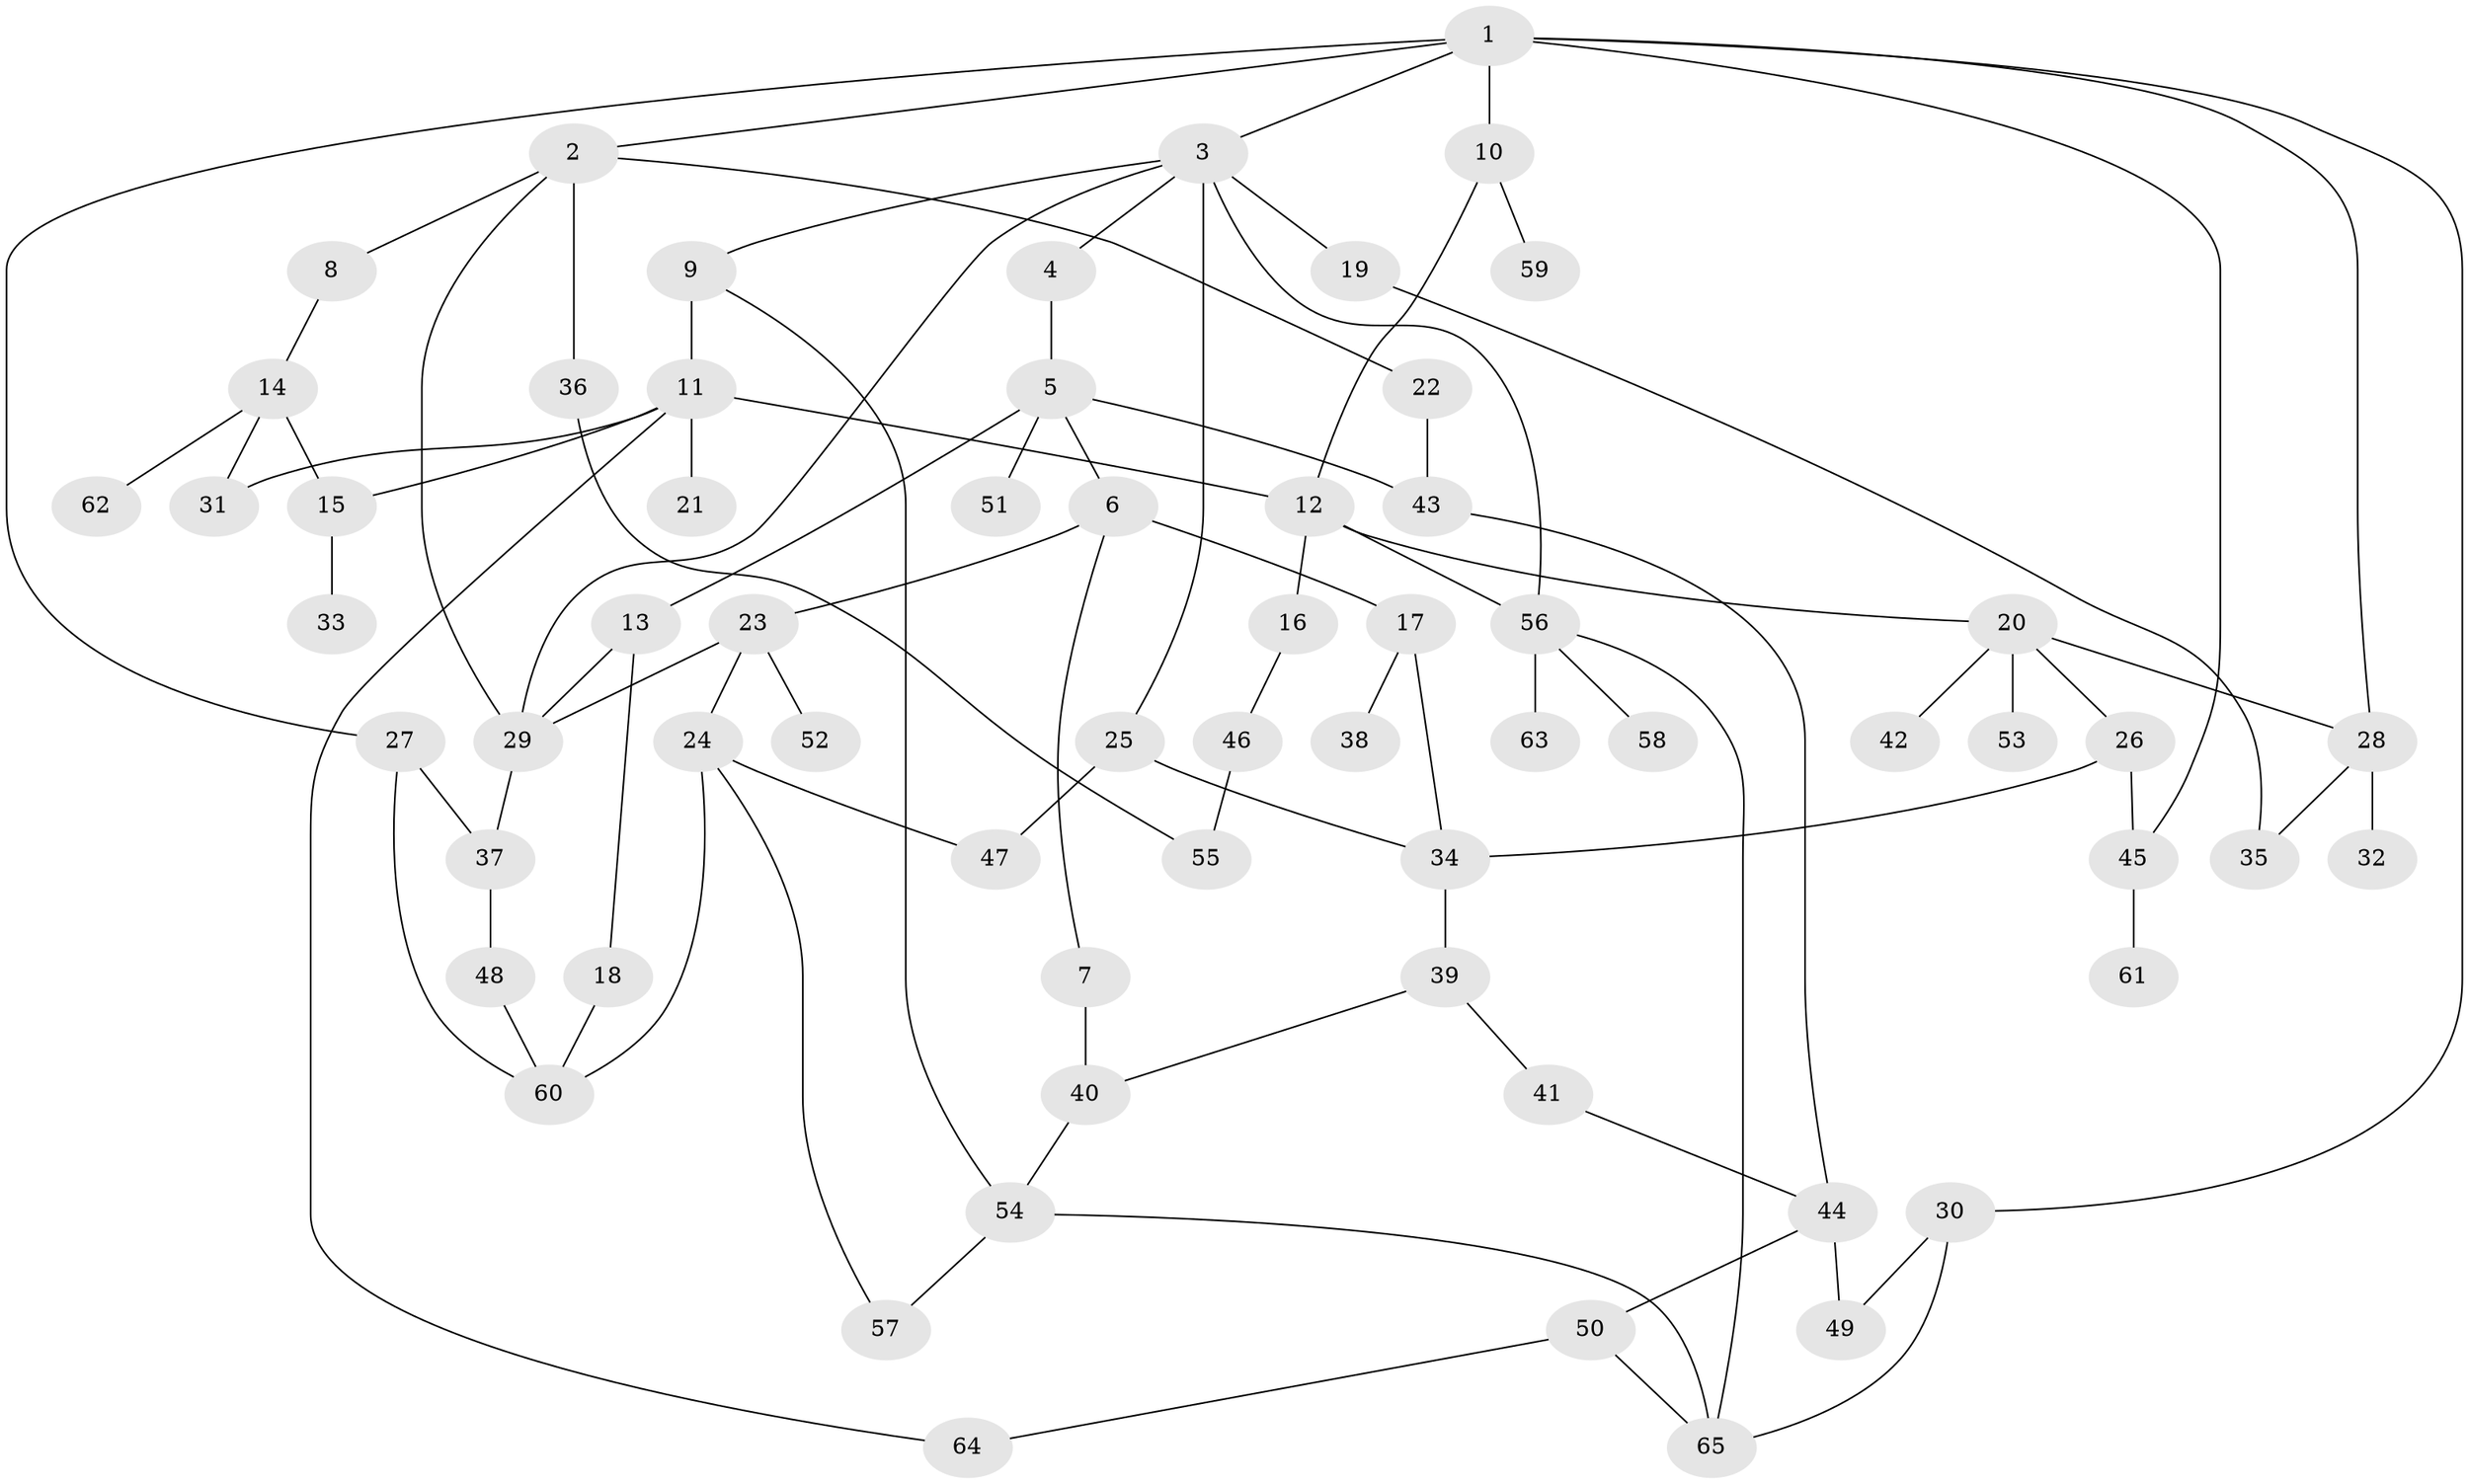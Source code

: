 // Generated by graph-tools (version 1.1) at 2025/25/03/09/25 03:25:32]
// undirected, 65 vertices, 92 edges
graph export_dot {
graph [start="1"]
  node [color=gray90,style=filled];
  1;
  2;
  3;
  4;
  5;
  6;
  7;
  8;
  9;
  10;
  11;
  12;
  13;
  14;
  15;
  16;
  17;
  18;
  19;
  20;
  21;
  22;
  23;
  24;
  25;
  26;
  27;
  28;
  29;
  30;
  31;
  32;
  33;
  34;
  35;
  36;
  37;
  38;
  39;
  40;
  41;
  42;
  43;
  44;
  45;
  46;
  47;
  48;
  49;
  50;
  51;
  52;
  53;
  54;
  55;
  56;
  57;
  58;
  59;
  60;
  61;
  62;
  63;
  64;
  65;
  1 -- 2;
  1 -- 3;
  1 -- 10;
  1 -- 27;
  1 -- 30;
  1 -- 45;
  1 -- 28;
  2 -- 8;
  2 -- 22;
  2 -- 36;
  2 -- 29;
  3 -- 4;
  3 -- 9;
  3 -- 19;
  3 -- 25;
  3 -- 29;
  3 -- 56;
  4 -- 5;
  5 -- 6;
  5 -- 13;
  5 -- 43;
  5 -- 51;
  6 -- 7;
  6 -- 17;
  6 -- 23;
  7 -- 40;
  8 -- 14;
  9 -- 11;
  9 -- 54;
  10 -- 12;
  10 -- 59;
  11 -- 21;
  11 -- 31;
  11 -- 64;
  11 -- 12;
  11 -- 15;
  12 -- 16;
  12 -- 20;
  12 -- 56;
  13 -- 18;
  13 -- 29;
  14 -- 15;
  14 -- 62;
  14 -- 31;
  15 -- 33;
  16 -- 46;
  17 -- 34;
  17 -- 38;
  18 -- 60;
  19 -- 35;
  20 -- 26;
  20 -- 28;
  20 -- 42;
  20 -- 53;
  22 -- 43;
  23 -- 24;
  23 -- 52;
  23 -- 29;
  24 -- 57;
  24 -- 47;
  24 -- 60;
  25 -- 47;
  25 -- 34;
  26 -- 45;
  26 -- 34;
  27 -- 60;
  27 -- 37;
  28 -- 32;
  28 -- 35;
  29 -- 37;
  30 -- 49;
  30 -- 65;
  34 -- 39;
  36 -- 55;
  37 -- 48;
  39 -- 40;
  39 -- 41;
  40 -- 54;
  41 -- 44;
  43 -- 44;
  44 -- 49;
  44 -- 50;
  45 -- 61;
  46 -- 55;
  48 -- 60;
  50 -- 65;
  50 -- 64;
  54 -- 57;
  54 -- 65;
  56 -- 58;
  56 -- 63;
  56 -- 65;
}
